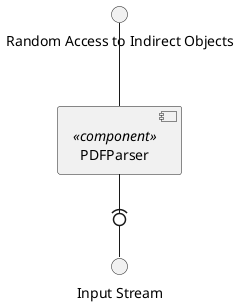@startuml parser
interface "Random Access to Indirect Objects" as getobject
interface "Input Stream" as istr
component parse<<component>> [
	PDFParser
]
getobject -- [parse]
[parse] -(0- istr
@enduml
